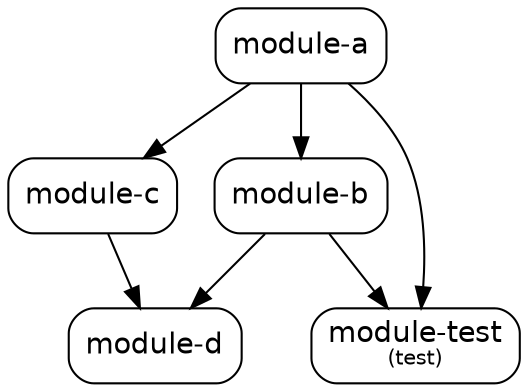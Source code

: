 digraph "condense-test" {
  node [shape="box",style="rounded",fontname="Helvetica",fontsize="14"]
  edge [fontsize="10",fontname="Helvetica"]

  // Node Definitions:
  "com.github.ferstl:module-b:jar:compile"[label=<module-b>]
  "com.github.ferstl:module-d:jar:compile"[label=<module-d>]
  "com.github.ferstl:module-test:jar:test"[label=<module-test<font point-size="10"><br/>(test)</font>>]
  "com.github.ferstl:module-c:jar:compile"[label=<module-c>]
  "com.github.ferstl:module-a:jar:compile"[label=<module-a>]

  // Edge Definitions:
  "com.github.ferstl:module-b:jar:compile" -> "com.github.ferstl:module-d:jar:compile"
  "com.github.ferstl:module-b:jar:compile" -> "com.github.ferstl:module-test:jar:test"
  "com.github.ferstl:module-c:jar:compile" -> "com.github.ferstl:module-d:jar:compile"
  "com.github.ferstl:module-a:jar:compile" -> "com.github.ferstl:module-b:jar:compile"
  "com.github.ferstl:module-a:jar:compile" -> "com.github.ferstl:module-c:jar:compile"
  "com.github.ferstl:module-a:jar:compile" -> "com.github.ferstl:module-test:jar:test"
}
